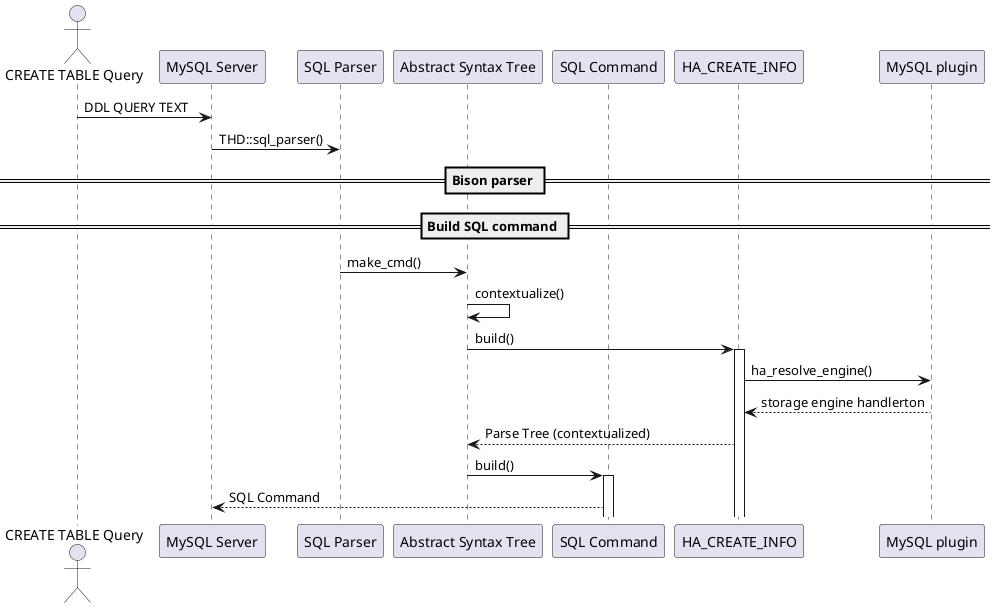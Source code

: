 @startuml

actor ddl as "CREATE TABLE Query"
participant server as "MySQL Server"
participant parser as "SQL Parser"
participant ast as "Abstract Syntax Tree"
participant cmd as "SQL Command"
participant ci as "HA_CREATE_INFO"
participant plugin as "MySQL plugin"

ddl -> server : DDL QUERY TEXT
server -> parser : THD::sql_parser()
== Bison parser ==
== Build SQL command ==
parser -> ast : make_cmd()
ast -> ast : contextualize()
ast -> ci : build()
activate ci
ci -> plugin : ha_resolve_engine()
ci <-- plugin : storage engine handlerton
ast <-- ci : Parse Tree (contextualized)
ast -> cmd : build()
activate cmd
server <-- cmd : SQL Command

@enduml
